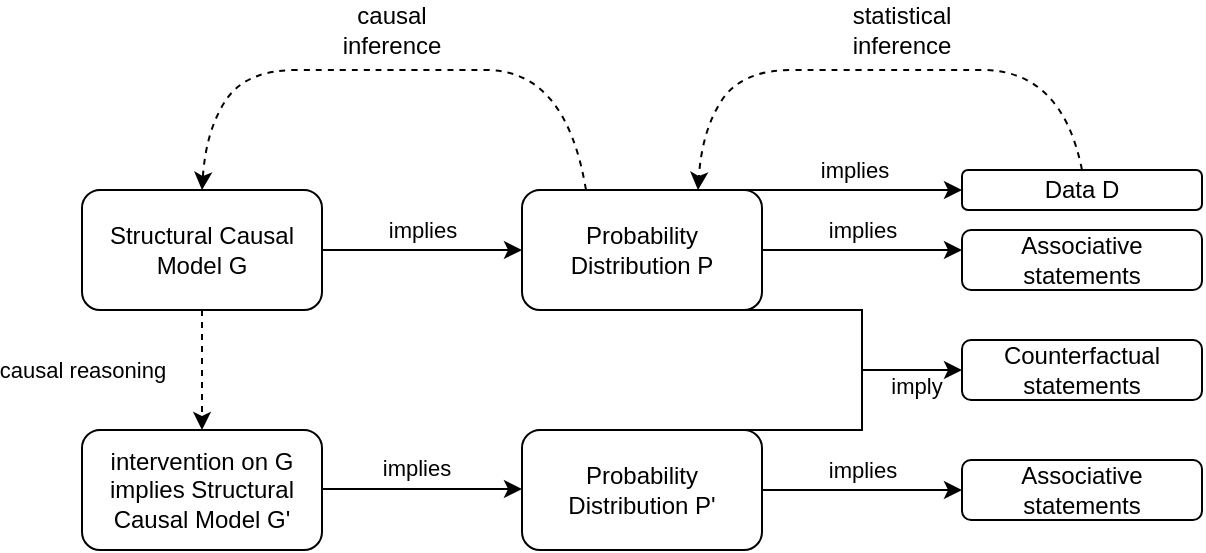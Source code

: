 <mxfile version="12.9.13" type="device"><diagram name="Page-1" id="74e2e168-ea6b-b213-b513-2b3c1d86103e"><mxGraphModel dx="992" dy="740" grid="1" gridSize="10" guides="1" tooltips="1" connect="1" arrows="1" fold="1" page="1" pageScale="1" pageWidth="1100" pageHeight="850" background="#ffffff" math="0" shadow="0"><root><mxCell id="0"/><mxCell id="1" parent="0"/><mxCell id="xfS9XnHHTsMSLDp-9zoS-1" value="Structural Causal Model G" style="rounded=1;whiteSpace=wrap;html=1;" vertex="1" parent="1"><mxGeometry x="180" y="210" width="120" height="60" as="geometry"/></mxCell><mxCell id="xfS9XnHHTsMSLDp-9zoS-2" value="Probability Distribution P" style="rounded=1;whiteSpace=wrap;html=1;" vertex="1" parent="1"><mxGeometry x="400" y="210" width="120" height="60" as="geometry"/></mxCell><mxCell id="xfS9XnHHTsMSLDp-9zoS-3" value="" style="endArrow=classic;html=1;exitX=1;exitY=0.5;exitDx=0;exitDy=0;entryX=0;entryY=0.5;entryDx=0;entryDy=0;" edge="1" parent="1" source="xfS9XnHHTsMSLDp-9zoS-1" target="xfS9XnHHTsMSLDp-9zoS-2"><mxGeometry width="50" height="50" relative="1" as="geometry"><mxPoint x="340" y="260" as="sourcePoint"/><mxPoint x="390" y="210" as="targetPoint"/></mxGeometry></mxCell><mxCell id="xfS9XnHHTsMSLDp-9zoS-9" value="implies" style="edgeLabel;html=1;align=center;verticalAlign=middle;resizable=0;points=[];" vertex="1" connectable="0" parent="xfS9XnHHTsMSLDp-9zoS-3"><mxGeometry x="0.253" y="-1" relative="1" as="geometry"><mxPoint x="-13" y="-11" as="offset"/></mxGeometry></mxCell><mxCell id="xfS9XnHHTsMSLDp-9zoS-4" value="intervention on G implies Structural Causal Model G'" style="rounded=1;whiteSpace=wrap;html=1;" vertex="1" parent="1"><mxGeometry x="180" y="330" width="120" height="60" as="geometry"/></mxCell><mxCell id="xfS9XnHHTsMSLDp-9zoS-5" value="" style="endArrow=classic;html=1;exitX=0.5;exitY=1;exitDx=0;exitDy=0;entryX=0.5;entryY=0;entryDx=0;entryDy=0;dashed=1;" edge="1" parent="1" source="xfS9XnHHTsMSLDp-9zoS-1" target="xfS9XnHHTsMSLDp-9zoS-4"><mxGeometry width="50" height="50" relative="1" as="geometry"><mxPoint x="480" y="400" as="sourcePoint"/><mxPoint x="530" y="350" as="targetPoint"/></mxGeometry></mxCell><mxCell id="xfS9XnHHTsMSLDp-9zoS-17" value="causal reasoning" style="edgeLabel;html=1;align=center;verticalAlign=middle;resizable=0;points=[];" vertex="1" connectable="0" parent="xfS9XnHHTsMSLDp-9zoS-5"><mxGeometry x="0.322" y="-1" relative="1" as="geometry"><mxPoint x="-59" y="-10" as="offset"/></mxGeometry></mxCell><mxCell id="xfS9XnHHTsMSLDp-9zoS-6" value="Probability Distribution P'" style="rounded=1;whiteSpace=wrap;html=1;" vertex="1" parent="1"><mxGeometry x="400" y="330" width="120" height="60" as="geometry"/></mxCell><mxCell id="xfS9XnHHTsMSLDp-9zoS-7" value="" style="endArrow=classic;html=1;exitX=1;exitY=0.5;exitDx=0;exitDy=0;entryX=0;entryY=0.5;entryDx=0;entryDy=0;" edge="1" parent="1"><mxGeometry width="50" height="50" relative="1" as="geometry"><mxPoint x="300" y="359.5" as="sourcePoint"/><mxPoint x="400" y="359.5" as="targetPoint"/></mxGeometry></mxCell><mxCell id="xfS9XnHHTsMSLDp-9zoS-8" value="Counterfactual statements" style="rounded=1;whiteSpace=wrap;html=1;" vertex="1" parent="1"><mxGeometry x="620" y="285" width="120" height="30" as="geometry"/></mxCell><mxCell id="xfS9XnHHTsMSLDp-9zoS-10" value="implies" style="edgeLabel;html=1;align=center;verticalAlign=middle;resizable=0;points=[];" vertex="1" connectable="0" parent="1"><mxGeometry x="360" y="360" as="geometry"><mxPoint x="-13" y="-11" as="offset"/></mxGeometry></mxCell><mxCell id="xfS9XnHHTsMSLDp-9zoS-13" value="" style="endArrow=classic;html=1;entryX=0;entryY=0.5;entryDx=0;entryDy=0;exitX=0;exitY=0.5;exitDx=0;exitDy=0;exitPerimeter=0;" edge="1" parent="1" source="xfS9XnHHTsMSLDp-9zoS-25" target="xfS9XnHHTsMSLDp-9zoS-8"><mxGeometry width="50" height="50" relative="1" as="geometry"><mxPoint x="570" y="300" as="sourcePoint"/><mxPoint x="680" y="325" as="targetPoint"/><Array as="points"/></mxGeometry></mxCell><mxCell id="xfS9XnHHTsMSLDp-9zoS-15" value="Data D" style="rounded=1;whiteSpace=wrap;html=1;" vertex="1" parent="1"><mxGeometry x="620" y="200" width="120" height="20" as="geometry"/></mxCell><mxCell id="xfS9XnHHTsMSLDp-9zoS-16" value="" style="endArrow=classic;html=1;exitX=0.917;exitY=0;exitDx=0;exitDy=0;entryX=0;entryY=0.5;entryDx=0;entryDy=0;exitPerimeter=0;" edge="1" parent="1" source="xfS9XnHHTsMSLDp-9zoS-2" target="xfS9XnHHTsMSLDp-9zoS-15"><mxGeometry width="50" height="50" relative="1" as="geometry"><mxPoint x="480" y="400" as="sourcePoint"/><mxPoint x="530" y="350" as="targetPoint"/></mxGeometry></mxCell><mxCell id="xfS9XnHHTsMSLDp-9zoS-18" value="implies" style="edgeLabel;html=1;align=center;verticalAlign=middle;resizable=0;points=[];" vertex="1" connectable="0" parent="xfS9XnHHTsMSLDp-9zoS-16"><mxGeometry x="0.253" y="-2" relative="1" as="geometry"><mxPoint x="-13" y="-12" as="offset"/></mxGeometry></mxCell><mxCell id="xfS9XnHHTsMSLDp-9zoS-20" value="" style="endArrow=classic;html=1;exitX=0.5;exitY=0;exitDx=0;exitDy=0;dashed=1;curved=1;" edge="1" parent="1" source="xfS9XnHHTsMSLDp-9zoS-15"><mxGeometry width="50" height="50" relative="1" as="geometry"><mxPoint x="490" y="180" as="sourcePoint"/><mxPoint x="488" y="210" as="targetPoint"/><Array as="points"><mxPoint x="670" y="150"/><mxPoint x="590" y="150"/><mxPoint x="560" y="150"/><mxPoint x="510" y="150"/><mxPoint x="490" y="180"/></Array></mxGeometry></mxCell><mxCell id="xfS9XnHHTsMSLDp-9zoS-21" value="statistical inference" style="text;html=1;strokeColor=none;fillColor=none;align=center;verticalAlign=middle;whiteSpace=wrap;rounded=0;" vertex="1" parent="1"><mxGeometry x="570" y="120" width="40" height="20" as="geometry"/></mxCell><mxCell id="xfS9XnHHTsMSLDp-9zoS-23" value="" style="endArrow=classic;html=1;exitX=0.5;exitY=0;exitDx=0;exitDy=0;dashed=1;curved=1;" edge="1" parent="1"><mxGeometry width="50" height="50" relative="1" as="geometry"><mxPoint x="432" y="210" as="sourcePoint"/><mxPoint x="240" y="210" as="targetPoint"/><Array as="points"><mxPoint x="422" y="150"/><mxPoint x="342" y="150"/><mxPoint x="312" y="150"/><mxPoint x="262" y="150"/><mxPoint x="242" y="180"/></Array></mxGeometry></mxCell><mxCell id="xfS9XnHHTsMSLDp-9zoS-24" value="causal inference" style="text;html=1;strokeColor=none;fillColor=none;align=center;verticalAlign=middle;whiteSpace=wrap;rounded=0;" vertex="1" parent="1"><mxGeometry x="310" y="120" width="50" height="20" as="geometry"/></mxCell><mxCell id="xfS9XnHHTsMSLDp-9zoS-25" value="" style="strokeWidth=1;html=1;shape=mxgraph.flowchart.annotation_1;align=left;pointerEvents=1;rotation=-180;" vertex="1" parent="1"><mxGeometry x="510" y="270" width="60" height="60" as="geometry"/></mxCell><mxCell id="xfS9XnHHTsMSLDp-9zoS-26" value="imply" style="edgeLabel;html=1;align=center;verticalAlign=middle;resizable=0;points=[];" vertex="1" connectable="0" parent="1"><mxGeometry x="610" y="320" as="geometry"><mxPoint x="-13" y="-12" as="offset"/></mxGeometry></mxCell><mxCell id="xfS9XnHHTsMSLDp-9zoS-27" value="Associative statements" style="rounded=1;whiteSpace=wrap;html=1;" vertex="1" parent="1"><mxGeometry x="620" y="230" width="120" height="30" as="geometry"/></mxCell><mxCell id="xfS9XnHHTsMSLDp-9zoS-28" value="" style="endArrow=classic;html=1;exitX=1;exitY=0.5;exitDx=0;exitDy=0;" edge="1" parent="1" source="xfS9XnHHTsMSLDp-9zoS-2"><mxGeometry width="50" height="50" relative="1" as="geometry"><mxPoint x="520.04" y="220" as="sourcePoint"/><mxPoint x="620" y="240" as="targetPoint"/></mxGeometry></mxCell><mxCell id="xfS9XnHHTsMSLDp-9zoS-29" value="implies" style="edgeLabel;html=1;align=center;verticalAlign=middle;resizable=0;points=[];" vertex="1" connectable="0" parent="xfS9XnHHTsMSLDp-9zoS-28"><mxGeometry x="0.253" y="-2" relative="1" as="geometry"><mxPoint x="-13" y="-12" as="offset"/></mxGeometry></mxCell><mxCell id="xfS9XnHHTsMSLDp-9zoS-30" value="Associative statements" style="rounded=1;whiteSpace=wrap;html=1;" vertex="1" parent="1"><mxGeometry x="620" y="345" width="120" height="30" as="geometry"/></mxCell><mxCell id="xfS9XnHHTsMSLDp-9zoS-31" value="" style="endArrow=classic;html=1;exitX=1;exitY=0.5;exitDx=0;exitDy=0;entryX=0;entryY=0.5;entryDx=0;entryDy=0;" edge="1" parent="1" source="xfS9XnHHTsMSLDp-9zoS-6" target="xfS9XnHHTsMSLDp-9zoS-30"><mxGeometry width="50" height="50" relative="1" as="geometry"><mxPoint x="510" y="372.5" as="sourcePoint"/><mxPoint x="610" y="370" as="targetPoint"/></mxGeometry></mxCell><mxCell id="xfS9XnHHTsMSLDp-9zoS-32" value="implies" style="edgeLabel;html=1;align=center;verticalAlign=middle;resizable=0;points=[];" vertex="1" connectable="0" parent="xfS9XnHHTsMSLDp-9zoS-31"><mxGeometry x="0.253" y="-2" relative="1" as="geometry"><mxPoint x="-13" y="-12" as="offset"/></mxGeometry></mxCell></root></mxGraphModel></diagram></mxfile>